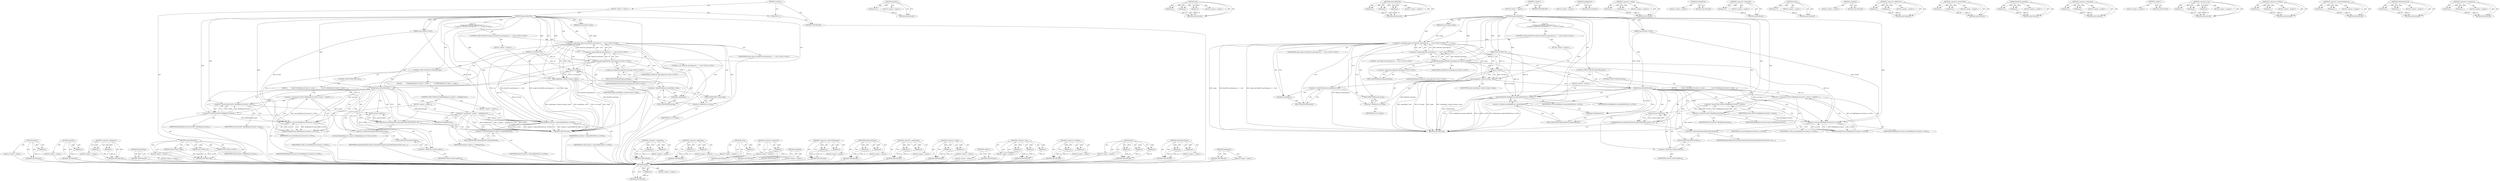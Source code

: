 digraph "blobRegistry" {
vulnerable_169 [label=<(METHOD,leakPtr)>];
vulnerable_170 [label=<(PARAM,p1)>];
vulnerable_171 [label=<(BLOCK,&lt;empty&gt;,&lt;empty&gt;)>];
vulnerable_172 [label=<(METHOD_RETURN,ANY)>];
vulnerable_150 [label=<(METHOD,adoptPtr)>];
vulnerable_151 [label=<(PARAM,p1)>];
vulnerable_152 [label=<(BLOCK,&lt;empty&gt;,&lt;empty&gt;)>];
vulnerable_153 [label=<(METHOD_RETURN,ANY)>];
vulnerable_105 [label=<(METHOD,add)>];
vulnerable_106 [label=<(PARAM,p1)>];
vulnerable_107 [label=<(PARAM,p2)>];
vulnerable_108 [label=<(PARAM,p3)>];
vulnerable_109 [label=<(BLOCK,&lt;empty&gt;,&lt;empty&gt;)>];
vulnerable_110 [label=<(METHOD_RETURN,ANY)>];
vulnerable_126 [label=<(METHOD,registerBlobURL)>];
vulnerable_127 [label=<(PARAM,p1)>];
vulnerable_128 [label=<(PARAM,p2)>];
vulnerable_129 [label=<(PARAM,p3)>];
vulnerable_130 [label=<(BLOCK,&lt;empty&gt;,&lt;empty&gt;)>];
vulnerable_131 [label=<(METHOD_RETURN,ANY)>];
vulnerable_6 [label=<(METHOD,&lt;global&gt;)<SUB>1</SUB>>];
vulnerable_7 [label=<(BLOCK,&lt;empty&gt;,&lt;empty&gt;)<SUB>1</SUB>>];
vulnerable_8 [label=<(METHOD,registerBlobURL)<SUB>1</SUB>>];
vulnerable_9 [label=<(PARAM,SecurityOrigin* origin)<SUB>1</SUB>>];
vulnerable_10 [label=<(PARAM,const KURL&amp; url)<SUB>1</SUB>>];
vulnerable_11 [label=<(PARAM,const KURL&amp; srcURL)<SUB>1</SUB>>];
vulnerable_12 [label="<(BLOCK,{
     if (origin &amp;&amp; BlobURL::getOrigin(url) ==...,{
     if (origin &amp;&amp; BlobURL::getOrigin(url) ==...)<SUB>2</SUB>>"];
vulnerable_13 [label="<(CONTROL_STRUCTURE,IF,if (origin &amp;&amp; BlobURL::getOrigin(url) == &quot;null&quot;))<SUB>3</SUB>>"];
vulnerable_14 [label="<(&lt;operator&gt;.logicalAnd,origin &amp;&amp; BlobURL::getOrigin(url) == &quot;null&quot;)<SUB>3</SUB>>"];
vulnerable_15 [label="<(IDENTIFIER,origin,origin &amp;&amp; BlobURL::getOrigin(url) == &quot;null&quot;)<SUB>3</SUB>>"];
vulnerable_16 [label="<(&lt;operator&gt;.equals,BlobURL::getOrigin(url) == &quot;null&quot;)<SUB>3</SUB>>"];
vulnerable_17 [label="<(BlobURL.getOrigin,BlobURL::getOrigin(url))<SUB>3</SUB>>"];
vulnerable_18 [label="<(&lt;operator&gt;.fieldAccess,BlobURL::getOrigin)<SUB>3</SUB>>"];
vulnerable_19 [label="<(IDENTIFIER,BlobURL,BlobURL::getOrigin(url))<SUB>3</SUB>>"];
vulnerable_20 [label=<(FIELD_IDENTIFIER,getOrigin,getOrigin)<SUB>3</SUB>>];
vulnerable_21 [label="<(IDENTIFIER,url,BlobURL::getOrigin(url))<SUB>3</SUB>>"];
vulnerable_22 [label="<(LITERAL,&quot;null&quot;,BlobURL::getOrigin(url) == &quot;null&quot;)<SUB>3</SUB>>"];
vulnerable_23 [label=<(BLOCK,&lt;empty&gt;,&lt;empty&gt;)<SUB>4</SUB>>];
vulnerable_24 [label=<(add,originMap()-&gt;add(url.string(), origin))<SUB>4</SUB>>];
vulnerable_25 [label=<(&lt;operator&gt;.indirectFieldAccess,originMap()-&gt;add)<SUB>4</SUB>>];
vulnerable_26 [label=<(originMap,originMap())<SUB>4</SUB>>];
vulnerable_27 [label=<(FIELD_IDENTIFIER,add,add)<SUB>4</SUB>>];
vulnerable_28 [label=<(string,url.string())<SUB>4</SUB>>];
vulnerable_29 [label=<(&lt;operator&gt;.fieldAccess,url.string)<SUB>4</SUB>>];
vulnerable_30 [label=<(IDENTIFIER,url,url.string())<SUB>4</SUB>>];
vulnerable_31 [label=<(FIELD_IDENTIFIER,string,string)<SUB>4</SUB>>];
vulnerable_32 [label=<(IDENTIFIER,origin,originMap()-&gt;add(url.string(), origin))<SUB>4</SUB>>];
vulnerable_33 [label=<(CONTROL_STRUCTURE,IF,if (isMainThread()))<SUB>6</SUB>>];
vulnerable_34 [label=<(isMainThread,isMainThread())<SUB>6</SUB>>];
vulnerable_35 [label=<(BLOCK,&lt;empty&gt;,&lt;empty&gt;)<SUB>7</SUB>>];
vulnerable_36 [label=<(registerBlobURL,blobRegistry().registerBlobURL(url, srcURL))<SUB>7</SUB>>];
vulnerable_37 [label=<(&lt;operator&gt;.fieldAccess,blobRegistry().registerBlobURL)<SUB>7</SUB>>];
vulnerable_38 [label=<(blobRegistry,blobRegistry())<SUB>7</SUB>>];
vulnerable_39 [label=<(FIELD_IDENTIFIER,registerBlobURL,registerBlobURL)<SUB>7</SUB>>];
vulnerable_40 [label=<(IDENTIFIER,url,blobRegistry().registerBlobURL(url, srcURL))<SUB>7</SUB>>];
vulnerable_41 [label=<(IDENTIFIER,srcURL,blobRegistry().registerBlobURL(url, srcURL))<SUB>7</SUB>>];
vulnerable_42 [label=<(CONTROL_STRUCTURE,ELSE,else)<SUB>8</SUB>>];
vulnerable_43 [label=<(BLOCK,{
         OwnPtr&lt;BlobRegistryContext&gt; context ...,{
         OwnPtr&lt;BlobRegistryContext&gt; context ...)<SUB>8</SUB>>];
vulnerable_44 [label=<(&lt;operator&gt;.assignment,OwnPtr&lt;BlobRegistryContext&gt; context = adoptPtr(...)<SUB>9</SUB>>];
vulnerable_45 [label=<(&lt;operator&gt;.greaterThan,OwnPtr&lt;BlobRegistryContext&gt; context)<SUB>9</SUB>>];
vulnerable_46 [label=<(&lt;operator&gt;.lessThan,OwnPtr&lt;BlobRegistryContext)<SUB>9</SUB>>];
vulnerable_47 [label=<(IDENTIFIER,OwnPtr,OwnPtr&lt;BlobRegistryContext)<SUB>9</SUB>>];
vulnerable_48 [label=<(IDENTIFIER,BlobRegistryContext,OwnPtr&lt;BlobRegistryContext)<SUB>9</SUB>>];
vulnerable_49 [label=<(IDENTIFIER,context,OwnPtr&lt;BlobRegistryContext&gt; context)<SUB>9</SUB>>];
vulnerable_50 [label=<(adoptPtr,adoptPtr(new BlobRegistryContext(url, srcURL)))<SUB>9</SUB>>];
vulnerable_51 [label=<(&lt;operator&gt;.new,new BlobRegistryContext(url, srcURL))<SUB>9</SUB>>];
vulnerable_52 [label=<(IDENTIFIER,BlobRegistryContext,new BlobRegistryContext(url, srcURL))<SUB>9</SUB>>];
vulnerable_53 [label=<(IDENTIFIER,url,new BlobRegistryContext(url, srcURL))<SUB>9</SUB>>];
vulnerable_54 [label=<(IDENTIFIER,srcURL,new BlobRegistryContext(url, srcURL))<SUB>9</SUB>>];
vulnerable_55 [label=<(callOnMainThread,callOnMainThread(&amp;registerBlobURLFromTask, cont...)<SUB>10</SUB>>];
vulnerable_56 [label=<(&lt;operator&gt;.addressOf,&amp;registerBlobURLFromTask)<SUB>10</SUB>>];
vulnerable_57 [label=<(IDENTIFIER,registerBlobURLFromTask,callOnMainThread(&amp;registerBlobURLFromTask, cont...)<SUB>10</SUB>>];
vulnerable_58 [label=<(leakPtr,context.leakPtr())<SUB>10</SUB>>];
vulnerable_59 [label=<(&lt;operator&gt;.fieldAccess,context.leakPtr)<SUB>10</SUB>>];
vulnerable_60 [label=<(IDENTIFIER,context,context.leakPtr())<SUB>10</SUB>>];
vulnerable_61 [label=<(FIELD_IDENTIFIER,leakPtr,leakPtr)<SUB>10</SUB>>];
vulnerable_62 [label=<(METHOD_RETURN,void)<SUB>1</SUB>>];
vulnerable_64 [label=<(METHOD_RETURN,ANY)<SUB>1</SUB>>];
vulnerable_132 [label=<(METHOD,blobRegistry)>];
vulnerable_133 [label=<(BLOCK,&lt;empty&gt;,&lt;empty&gt;)>];
vulnerable_134 [label=<(METHOD_RETURN,ANY)>];
vulnerable_90 [label=<(METHOD,&lt;operator&gt;.equals)>];
vulnerable_91 [label=<(PARAM,p1)>];
vulnerable_92 [label=<(PARAM,p2)>];
vulnerable_93 [label=<(BLOCK,&lt;empty&gt;,&lt;empty&gt;)>];
vulnerable_94 [label=<(METHOD_RETURN,ANY)>];
vulnerable_123 [label=<(METHOD,isMainThread)>];
vulnerable_124 [label=<(BLOCK,&lt;empty&gt;,&lt;empty&gt;)>];
vulnerable_125 [label=<(METHOD_RETURN,ANY)>];
vulnerable_165 [label=<(METHOD,&lt;operator&gt;.addressOf)>];
vulnerable_166 [label=<(PARAM,p1)>];
vulnerable_167 [label=<(BLOCK,&lt;empty&gt;,&lt;empty&gt;)>];
vulnerable_168 [label=<(METHOD_RETURN,ANY)>];
vulnerable_119 [label=<(METHOD,string)>];
vulnerable_120 [label=<(PARAM,p1)>];
vulnerable_121 [label=<(BLOCK,&lt;empty&gt;,&lt;empty&gt;)>];
vulnerable_122 [label=<(METHOD_RETURN,ANY)>];
vulnerable_116 [label=<(METHOD,originMap)>];
vulnerable_117 [label=<(BLOCK,&lt;empty&gt;,&lt;empty&gt;)>];
vulnerable_118 [label=<(METHOD_RETURN,ANY)>];
vulnerable_100 [label=<(METHOD,&lt;operator&gt;.fieldAccess)>];
vulnerable_101 [label=<(PARAM,p1)>];
vulnerable_102 [label=<(PARAM,p2)>];
vulnerable_103 [label=<(BLOCK,&lt;empty&gt;,&lt;empty&gt;)>];
vulnerable_104 [label=<(METHOD_RETURN,ANY)>];
vulnerable_140 [label=<(METHOD,&lt;operator&gt;.greaterThan)>];
vulnerable_141 [label=<(PARAM,p1)>];
vulnerable_142 [label=<(PARAM,p2)>];
vulnerable_143 [label=<(BLOCK,&lt;empty&gt;,&lt;empty&gt;)>];
vulnerable_144 [label=<(METHOD_RETURN,ANY)>];
vulnerable_95 [label=<(METHOD,BlobURL.getOrigin)>];
vulnerable_96 [label=<(PARAM,p1)>];
vulnerable_97 [label=<(PARAM,p2)>];
vulnerable_98 [label=<(BLOCK,&lt;empty&gt;,&lt;empty&gt;)>];
vulnerable_99 [label=<(METHOD_RETURN,ANY)>];
vulnerable_85 [label=<(METHOD,&lt;operator&gt;.logicalAnd)>];
vulnerable_86 [label=<(PARAM,p1)>];
vulnerable_87 [label=<(PARAM,p2)>];
vulnerable_88 [label=<(BLOCK,&lt;empty&gt;,&lt;empty&gt;)>];
vulnerable_89 [label=<(METHOD_RETURN,ANY)>];
vulnerable_79 [label=<(METHOD,&lt;global&gt;)<SUB>1</SUB>>];
vulnerable_80 [label=<(BLOCK,&lt;empty&gt;,&lt;empty&gt;)>];
vulnerable_81 [label=<(METHOD_RETURN,ANY)>];
vulnerable_154 [label=<(METHOD,&lt;operator&gt;.new)>];
vulnerable_155 [label=<(PARAM,p1)>];
vulnerable_156 [label=<(PARAM,p2)>];
vulnerable_157 [label=<(PARAM,p3)>];
vulnerable_158 [label=<(BLOCK,&lt;empty&gt;,&lt;empty&gt;)>];
vulnerable_159 [label=<(METHOD_RETURN,ANY)>];
vulnerable_145 [label=<(METHOD,&lt;operator&gt;.lessThan)>];
vulnerable_146 [label=<(PARAM,p1)>];
vulnerable_147 [label=<(PARAM,p2)>];
vulnerable_148 [label=<(BLOCK,&lt;empty&gt;,&lt;empty&gt;)>];
vulnerable_149 [label=<(METHOD_RETURN,ANY)>];
vulnerable_111 [label=<(METHOD,&lt;operator&gt;.indirectFieldAccess)>];
vulnerable_112 [label=<(PARAM,p1)>];
vulnerable_113 [label=<(PARAM,p2)>];
vulnerable_114 [label=<(BLOCK,&lt;empty&gt;,&lt;empty&gt;)>];
vulnerable_115 [label=<(METHOD_RETURN,ANY)>];
vulnerable_160 [label=<(METHOD,callOnMainThread)>];
vulnerable_161 [label=<(PARAM,p1)>];
vulnerable_162 [label=<(PARAM,p2)>];
vulnerable_163 [label=<(BLOCK,&lt;empty&gt;,&lt;empty&gt;)>];
vulnerable_164 [label=<(METHOD_RETURN,ANY)>];
vulnerable_135 [label=<(METHOD,&lt;operator&gt;.assignment)>];
vulnerable_136 [label=<(PARAM,p1)>];
vulnerable_137 [label=<(PARAM,p2)>];
vulnerable_138 [label=<(BLOCK,&lt;empty&gt;,&lt;empty&gt;)>];
vulnerable_139 [label=<(METHOD_RETURN,ANY)>];
fixed_180 [label=<(METHOD,leakPtr)>];
fixed_181 [label=<(PARAM,p1)>];
fixed_182 [label=<(BLOCK,&lt;empty&gt;,&lt;empty&gt;)>];
fixed_183 [label=<(METHOD_RETURN,ANY)>];
fixed_161 [label=<(METHOD,adoptPtr)>];
fixed_162 [label=<(PARAM,p1)>];
fixed_163 [label=<(BLOCK,&lt;empty&gt;,&lt;empty&gt;)>];
fixed_164 [label=<(METHOD_RETURN,ANY)>];
fixed_117 [label=<(METHOD,&lt;operator&gt;.fieldAccess)>];
fixed_118 [label=<(PARAM,p1)>];
fixed_119 [label=<(PARAM,p2)>];
fixed_120 [label=<(BLOCK,&lt;empty&gt;,&lt;empty&gt;)>];
fixed_121 [label=<(METHOD_RETURN,ANY)>];
fixed_140 [label=<(METHOD,isMainThread)>];
fixed_141 [label=<(BLOCK,&lt;empty&gt;,&lt;empty&gt;)>];
fixed_142 [label=<(METHOD_RETURN,ANY)>];
fixed_6 [label=<(METHOD,&lt;global&gt;)<SUB>1</SUB>>];
fixed_7 [label=<(BLOCK,&lt;empty&gt;,&lt;empty&gt;)<SUB>1</SUB>>];
fixed_8 [label=<(METHOD,registerBlobURL)<SUB>1</SUB>>];
fixed_9 [label=<(PARAM,SecurityOrigin* origin)<SUB>1</SUB>>];
fixed_10 [label=<(PARAM,const KURL&amp; url)<SUB>1</SUB>>];
fixed_11 [label=<(PARAM,const KURL&amp; srcURL)<SUB>1</SUB>>];
fixed_12 [label=<(BLOCK,&lt;empty&gt;,&lt;empty&gt;)>];
fixed_13 [label=<(METHOD_RETURN,void)<SUB>1</SUB>>];
fixed_15 [label=<(UNKNOWN,),))<SUB>1</SUB>>];
fixed_16 [label=<(METHOD,registerBlobURL)<SUB>2</SUB>>];
fixed_17 [label=<(PARAM,SecurityOrigin* origin)<SUB>2</SUB>>];
fixed_18 [label=<(PARAM,const KURL&amp; url)<SUB>2</SUB>>];
fixed_19 [label=<(PARAM,const KURL&amp; srcURL)<SUB>2</SUB>>];
fixed_20 [label="<(BLOCK,{
     if (origin &amp;&amp; BlobURL::getOrigin(url) ==...,{
     if (origin &amp;&amp; BlobURL::getOrigin(url) ==...)<SUB>3</SUB>>"];
fixed_21 [label="<(CONTROL_STRUCTURE,IF,if (origin &amp;&amp; BlobURL::getOrigin(url) == &quot;null&quot;))<SUB>4</SUB>>"];
fixed_22 [label="<(&lt;operator&gt;.logicalAnd,origin &amp;&amp; BlobURL::getOrigin(url) == &quot;null&quot;)<SUB>4</SUB>>"];
fixed_23 [label="<(IDENTIFIER,origin,origin &amp;&amp; BlobURL::getOrigin(url) == &quot;null&quot;)<SUB>4</SUB>>"];
fixed_24 [label="<(&lt;operator&gt;.equals,BlobURL::getOrigin(url) == &quot;null&quot;)<SUB>4</SUB>>"];
fixed_25 [label="<(BlobURL.getOrigin,BlobURL::getOrigin(url))<SUB>4</SUB>>"];
fixed_26 [label="<(&lt;operator&gt;.fieldAccess,BlobURL::getOrigin)<SUB>4</SUB>>"];
fixed_27 [label="<(IDENTIFIER,BlobURL,BlobURL::getOrigin(url))<SUB>4</SUB>>"];
fixed_28 [label=<(FIELD_IDENTIFIER,getOrigin,getOrigin)<SUB>4</SUB>>];
fixed_29 [label="<(IDENTIFIER,url,BlobURL::getOrigin(url))<SUB>4</SUB>>"];
fixed_30 [label="<(LITERAL,&quot;null&quot;,BlobURL::getOrigin(url) == &quot;null&quot;)<SUB>4</SUB>>"];
fixed_31 [label=<(BLOCK,&lt;empty&gt;,&lt;empty&gt;)<SUB>5</SUB>>];
fixed_32 [label=<(add,originMap()-&gt;add(url.string(), origin))<SUB>5</SUB>>];
fixed_33 [label=<(&lt;operator&gt;.indirectFieldAccess,originMap()-&gt;add)<SUB>5</SUB>>];
fixed_34 [label=<(originMap,originMap())<SUB>5</SUB>>];
fixed_35 [label=<(FIELD_IDENTIFIER,add,add)<SUB>5</SUB>>];
fixed_36 [label=<(string,url.string())<SUB>5</SUB>>];
fixed_37 [label=<(&lt;operator&gt;.fieldAccess,url.string)<SUB>5</SUB>>];
fixed_38 [label=<(IDENTIFIER,url,url.string())<SUB>5</SUB>>];
fixed_39 [label=<(FIELD_IDENTIFIER,string,string)<SUB>5</SUB>>];
fixed_40 [label=<(IDENTIFIER,origin,originMap()-&gt;add(url.string(), origin))<SUB>5</SUB>>];
fixed_41 [label=<(CONTROL_STRUCTURE,IF,if (isMainThread()))<SUB>7</SUB>>];
fixed_42 [label=<(isMainThread,isMainThread())<SUB>7</SUB>>];
fixed_43 [label=<(BLOCK,{
        if (WebBlobRegistry* registry = blobR...,{
        if (WebBlobRegistry* registry = blobR...)<SUB>7</SUB>>];
fixed_44 [label=<(CONTROL_STRUCTURE,IF,if (WebBlobRegistry* registry = blobRegistry()))<SUB>8</SUB>>];
fixed_45 [label=<(BLOCK,&lt;empty&gt;,&lt;empty&gt;)<SUB>8</SUB>>];
fixed_46 [label="<(LOCAL,WebBlobRegistry* registry: WebBlobRegistry*)<SUB>8</SUB>>"];
fixed_47 [label=<(&lt;operator&gt;.assignment,* registry = blobRegistry())<SUB>8</SUB>>];
fixed_48 [label=<(IDENTIFIER,registry,* registry = blobRegistry())<SUB>8</SUB>>];
fixed_49 [label=<(blobRegistry,blobRegistry())<SUB>8</SUB>>];
fixed_50 [label=<(BLOCK,&lt;empty&gt;,&lt;empty&gt;)<SUB>9</SUB>>];
fixed_51 [label=<(registerBlobURL,registry-&gt;registerBlobURL(url, srcURL))<SUB>9</SUB>>];
fixed_52 [label=<(&lt;operator&gt;.indirectFieldAccess,registry-&gt;registerBlobURL)<SUB>9</SUB>>];
fixed_53 [label=<(IDENTIFIER,registry,registry-&gt;registerBlobURL(url, srcURL))<SUB>9</SUB>>];
fixed_54 [label=<(FIELD_IDENTIFIER,registerBlobURL,registerBlobURL)<SUB>9</SUB>>];
fixed_55 [label=<(IDENTIFIER,url,registry-&gt;registerBlobURL(url, srcURL))<SUB>9</SUB>>];
fixed_56 [label=<(IDENTIFIER,srcURL,registry-&gt;registerBlobURL(url, srcURL))<SUB>9</SUB>>];
fixed_57 [label=<(CONTROL_STRUCTURE,ELSE,else)<SUB>10</SUB>>];
fixed_58 [label=<(BLOCK,{
         OwnPtr&lt;BlobRegistryContext&gt; context ...,{
         OwnPtr&lt;BlobRegistryContext&gt; context ...)<SUB>10</SUB>>];
fixed_59 [label=<(&lt;operator&gt;.assignment,OwnPtr&lt;BlobRegistryContext&gt; context = adoptPtr(...)<SUB>11</SUB>>];
fixed_60 [label=<(&lt;operator&gt;.greaterThan,OwnPtr&lt;BlobRegistryContext&gt; context)<SUB>11</SUB>>];
fixed_61 [label=<(&lt;operator&gt;.lessThan,OwnPtr&lt;BlobRegistryContext)<SUB>11</SUB>>];
fixed_62 [label=<(IDENTIFIER,OwnPtr,OwnPtr&lt;BlobRegistryContext)<SUB>11</SUB>>];
fixed_63 [label=<(IDENTIFIER,BlobRegistryContext,OwnPtr&lt;BlobRegistryContext)<SUB>11</SUB>>];
fixed_64 [label=<(IDENTIFIER,context,OwnPtr&lt;BlobRegistryContext&gt; context)<SUB>11</SUB>>];
fixed_65 [label=<(adoptPtr,adoptPtr(new BlobRegistryContext(url, srcURL)))<SUB>11</SUB>>];
fixed_66 [label=<(&lt;operator&gt;.new,new BlobRegistryContext(url, srcURL))<SUB>11</SUB>>];
fixed_67 [label=<(IDENTIFIER,BlobRegistryContext,new BlobRegistryContext(url, srcURL))<SUB>11</SUB>>];
fixed_68 [label=<(IDENTIFIER,url,new BlobRegistryContext(url, srcURL))<SUB>11</SUB>>];
fixed_69 [label=<(IDENTIFIER,srcURL,new BlobRegistryContext(url, srcURL))<SUB>11</SUB>>];
fixed_70 [label=<(callOnMainThread,callOnMainThread(&amp;registerBlobURLFromTask, cont...)<SUB>12</SUB>>];
fixed_71 [label=<(&lt;operator&gt;.addressOf,&amp;registerBlobURLFromTask)<SUB>12</SUB>>];
fixed_72 [label=<(IDENTIFIER,registerBlobURLFromTask,callOnMainThread(&amp;registerBlobURLFromTask, cont...)<SUB>12</SUB>>];
fixed_73 [label=<(leakPtr,context.leakPtr())<SUB>12</SUB>>];
fixed_74 [label=<(&lt;operator&gt;.fieldAccess,context.leakPtr)<SUB>12</SUB>>];
fixed_75 [label=<(IDENTIFIER,context,context.leakPtr())<SUB>12</SUB>>];
fixed_76 [label=<(FIELD_IDENTIFIER,leakPtr,leakPtr)<SUB>12</SUB>>];
fixed_77 [label=<(METHOD_RETURN,void)<SUB>2</SUB>>];
fixed_79 [label=<(METHOD_RETURN,ANY)<SUB>1</SUB>>];
fixed_143 [label=<(METHOD,&lt;operator&gt;.assignment)>];
fixed_144 [label=<(PARAM,p1)>];
fixed_145 [label=<(PARAM,p2)>];
fixed_146 [label=<(BLOCK,&lt;empty&gt;,&lt;empty&gt;)>];
fixed_147 [label=<(METHOD_RETURN,ANY)>];
fixed_102 [label=<(METHOD,&lt;operator&gt;.logicalAnd)>];
fixed_103 [label=<(PARAM,p1)>];
fixed_104 [label=<(PARAM,p2)>];
fixed_105 [label=<(BLOCK,&lt;empty&gt;,&lt;empty&gt;)>];
fixed_106 [label=<(METHOD_RETURN,ANY)>];
fixed_136 [label=<(METHOD,string)>];
fixed_137 [label=<(PARAM,p1)>];
fixed_138 [label=<(BLOCK,&lt;empty&gt;,&lt;empty&gt;)>];
fixed_139 [label=<(METHOD_RETURN,ANY)>];
fixed_176 [label=<(METHOD,&lt;operator&gt;.addressOf)>];
fixed_177 [label=<(PARAM,p1)>];
fixed_178 [label=<(BLOCK,&lt;empty&gt;,&lt;empty&gt;)>];
fixed_179 [label=<(METHOD_RETURN,ANY)>];
fixed_133 [label=<(METHOD,originMap)>];
fixed_134 [label=<(BLOCK,&lt;empty&gt;,&lt;empty&gt;)>];
fixed_135 [label=<(METHOD_RETURN,ANY)>];
fixed_128 [label=<(METHOD,&lt;operator&gt;.indirectFieldAccess)>];
fixed_129 [label=<(PARAM,p1)>];
fixed_130 [label=<(PARAM,p2)>];
fixed_131 [label=<(BLOCK,&lt;empty&gt;,&lt;empty&gt;)>];
fixed_132 [label=<(METHOD_RETURN,ANY)>];
fixed_112 [label=<(METHOD,BlobURL.getOrigin)>];
fixed_113 [label=<(PARAM,p1)>];
fixed_114 [label=<(PARAM,p2)>];
fixed_115 [label=<(BLOCK,&lt;empty&gt;,&lt;empty&gt;)>];
fixed_116 [label=<(METHOD_RETURN,ANY)>];
fixed_151 [label=<(METHOD,&lt;operator&gt;.greaterThan)>];
fixed_152 [label=<(PARAM,p1)>];
fixed_153 [label=<(PARAM,p2)>];
fixed_154 [label=<(BLOCK,&lt;empty&gt;,&lt;empty&gt;)>];
fixed_155 [label=<(METHOD_RETURN,ANY)>];
fixed_107 [label=<(METHOD,&lt;operator&gt;.equals)>];
fixed_108 [label=<(PARAM,p1)>];
fixed_109 [label=<(PARAM,p2)>];
fixed_110 [label=<(BLOCK,&lt;empty&gt;,&lt;empty&gt;)>];
fixed_111 [label=<(METHOD_RETURN,ANY)>];
fixed_96 [label=<(METHOD,&lt;global&gt;)<SUB>1</SUB>>];
fixed_97 [label=<(BLOCK,&lt;empty&gt;,&lt;empty&gt;)>];
fixed_98 [label=<(METHOD_RETURN,ANY)>];
fixed_165 [label=<(METHOD,&lt;operator&gt;.new)>];
fixed_166 [label=<(PARAM,p1)>];
fixed_167 [label=<(PARAM,p2)>];
fixed_168 [label=<(PARAM,p3)>];
fixed_169 [label=<(BLOCK,&lt;empty&gt;,&lt;empty&gt;)>];
fixed_170 [label=<(METHOD_RETURN,ANY)>];
fixed_156 [label=<(METHOD,&lt;operator&gt;.lessThan)>];
fixed_157 [label=<(PARAM,p1)>];
fixed_158 [label=<(PARAM,p2)>];
fixed_159 [label=<(BLOCK,&lt;empty&gt;,&lt;empty&gt;)>];
fixed_160 [label=<(METHOD_RETURN,ANY)>];
fixed_122 [label=<(METHOD,add)>];
fixed_123 [label=<(PARAM,p1)>];
fixed_124 [label=<(PARAM,p2)>];
fixed_125 [label=<(PARAM,p3)>];
fixed_126 [label=<(BLOCK,&lt;empty&gt;,&lt;empty&gt;)>];
fixed_127 [label=<(METHOD_RETURN,ANY)>];
fixed_171 [label=<(METHOD,callOnMainThread)>];
fixed_172 [label=<(PARAM,p1)>];
fixed_173 [label=<(PARAM,p2)>];
fixed_174 [label=<(BLOCK,&lt;empty&gt;,&lt;empty&gt;)>];
fixed_175 [label=<(METHOD_RETURN,ANY)>];
fixed_148 [label=<(METHOD,blobRegistry)>];
fixed_149 [label=<(BLOCK,&lt;empty&gt;,&lt;empty&gt;)>];
fixed_150 [label=<(METHOD_RETURN,ANY)>];
vulnerable_169 -> vulnerable_170  [key=0, label="AST: "];
vulnerable_169 -> vulnerable_170  [key=1, label="DDG: "];
vulnerable_169 -> vulnerable_171  [key=0, label="AST: "];
vulnerable_169 -> vulnerable_172  [key=0, label="AST: "];
vulnerable_169 -> vulnerable_172  [key=1, label="CFG: "];
vulnerable_170 -> vulnerable_172  [key=0, label="DDG: p1"];
vulnerable_150 -> vulnerable_151  [key=0, label="AST: "];
vulnerable_150 -> vulnerable_151  [key=1, label="DDG: "];
vulnerable_150 -> vulnerable_152  [key=0, label="AST: "];
vulnerable_150 -> vulnerable_153  [key=0, label="AST: "];
vulnerable_150 -> vulnerable_153  [key=1, label="CFG: "];
vulnerable_151 -> vulnerable_153  [key=0, label="DDG: p1"];
vulnerable_105 -> vulnerable_106  [key=0, label="AST: "];
vulnerable_105 -> vulnerable_106  [key=1, label="DDG: "];
vulnerable_105 -> vulnerable_109  [key=0, label="AST: "];
vulnerable_105 -> vulnerable_107  [key=0, label="AST: "];
vulnerable_105 -> vulnerable_107  [key=1, label="DDG: "];
vulnerable_105 -> vulnerable_110  [key=0, label="AST: "];
vulnerable_105 -> vulnerable_110  [key=1, label="CFG: "];
vulnerable_105 -> vulnerable_108  [key=0, label="AST: "];
vulnerable_105 -> vulnerable_108  [key=1, label="DDG: "];
vulnerable_106 -> vulnerable_110  [key=0, label="DDG: p1"];
vulnerable_107 -> vulnerable_110  [key=0, label="DDG: p2"];
vulnerable_108 -> vulnerable_110  [key=0, label="DDG: p3"];
vulnerable_126 -> vulnerable_127  [key=0, label="AST: "];
vulnerable_126 -> vulnerable_127  [key=1, label="DDG: "];
vulnerable_126 -> vulnerable_130  [key=0, label="AST: "];
vulnerable_126 -> vulnerable_128  [key=0, label="AST: "];
vulnerable_126 -> vulnerable_128  [key=1, label="DDG: "];
vulnerable_126 -> vulnerable_131  [key=0, label="AST: "];
vulnerable_126 -> vulnerable_131  [key=1, label="CFG: "];
vulnerable_126 -> vulnerable_129  [key=0, label="AST: "];
vulnerable_126 -> vulnerable_129  [key=1, label="DDG: "];
vulnerable_127 -> vulnerable_131  [key=0, label="DDG: p1"];
vulnerable_128 -> vulnerable_131  [key=0, label="DDG: p2"];
vulnerable_129 -> vulnerable_131  [key=0, label="DDG: p3"];
vulnerable_6 -> vulnerable_7  [key=0, label="AST: "];
vulnerable_6 -> vulnerable_64  [key=0, label="AST: "];
vulnerable_6 -> vulnerable_64  [key=1, label="CFG: "];
vulnerable_7 -> vulnerable_8  [key=0, label="AST: "];
vulnerable_8 -> vulnerable_9  [key=0, label="AST: "];
vulnerable_8 -> vulnerable_9  [key=1, label="DDG: "];
vulnerable_8 -> vulnerable_10  [key=0, label="AST: "];
vulnerable_8 -> vulnerable_10  [key=1, label="DDG: "];
vulnerable_8 -> vulnerable_11  [key=0, label="AST: "];
vulnerable_8 -> vulnerable_11  [key=1, label="DDG: "];
vulnerable_8 -> vulnerable_12  [key=0, label="AST: "];
vulnerable_8 -> vulnerable_62  [key=0, label="AST: "];
vulnerable_8 -> vulnerable_14  [key=0, label="CFG: "];
vulnerable_8 -> vulnerable_14  [key=1, label="DDG: "];
vulnerable_8 -> vulnerable_20  [key=0, label="CFG: "];
vulnerable_8 -> vulnerable_34  [key=0, label="DDG: "];
vulnerable_8 -> vulnerable_16  [key=0, label="DDG: "];
vulnerable_8 -> vulnerable_24  [key=0, label="DDG: "];
vulnerable_8 -> vulnerable_36  [key=0, label="DDG: "];
vulnerable_8 -> vulnerable_17  [key=0, label="DDG: "];
vulnerable_8 -> vulnerable_55  [key=0, label="DDG: "];
vulnerable_8 -> vulnerable_45  [key=0, label="DDG: "];
vulnerable_8 -> vulnerable_46  [key=0, label="DDG: "];
vulnerable_8 -> vulnerable_51  [key=0, label="DDG: "];
vulnerable_9 -> vulnerable_14  [key=0, label="DDG: origin"];
vulnerable_10 -> vulnerable_36  [key=0, label="DDG: url"];
vulnerable_10 -> vulnerable_17  [key=0, label="DDG: url"];
vulnerable_10 -> vulnerable_28  [key=0, label="DDG: url"];
vulnerable_10 -> vulnerable_51  [key=0, label="DDG: url"];
vulnerable_11 -> vulnerable_36  [key=0, label="DDG: srcURL"];
vulnerable_11 -> vulnerable_51  [key=0, label="DDG: srcURL"];
vulnerable_12 -> vulnerable_13  [key=0, label="AST: "];
vulnerable_12 -> vulnerable_33  [key=0, label="AST: "];
vulnerable_13 -> vulnerable_14  [key=0, label="AST: "];
vulnerable_13 -> vulnerable_23  [key=0, label="AST: "];
vulnerable_14 -> vulnerable_15  [key=0, label="AST: "];
vulnerable_14 -> vulnerable_16  [key=0, label="AST: "];
vulnerable_14 -> vulnerable_26  [key=0, label="CFG: "];
vulnerable_14 -> vulnerable_26  [key=1, label="CDG: "];
vulnerable_14 -> vulnerable_34  [key=0, label="CFG: "];
vulnerable_14 -> vulnerable_62  [key=0, label="DDG: origin"];
vulnerable_14 -> vulnerable_62  [key=1, label="DDG: BlobURL::getOrigin(url) == &quot;null&quot;"];
vulnerable_14 -> vulnerable_62  [key=2, label="DDG: origin &amp;&amp; BlobURL::getOrigin(url) == &quot;null&quot;"];
vulnerable_14 -> vulnerable_24  [key=0, label="DDG: origin"];
vulnerable_14 -> vulnerable_24  [key=1, label="CDG: "];
vulnerable_14 -> vulnerable_28  [key=0, label="CDG: "];
vulnerable_14 -> vulnerable_25  [key=0, label="CDG: "];
vulnerable_14 -> vulnerable_27  [key=0, label="CDG: "];
vulnerable_14 -> vulnerable_29  [key=0, label="CDG: "];
vulnerable_14 -> vulnerable_31  [key=0, label="CDG: "];
vulnerable_16 -> vulnerable_17  [key=0, label="AST: "];
vulnerable_16 -> vulnerable_22  [key=0, label="AST: "];
vulnerable_16 -> vulnerable_14  [key=0, label="CFG: "];
vulnerable_16 -> vulnerable_14  [key=1, label="DDG: BlobURL::getOrigin(url)"];
vulnerable_16 -> vulnerable_14  [key=2, label="DDG: &quot;null&quot;"];
vulnerable_16 -> vulnerable_62  [key=0, label="DDG: BlobURL::getOrigin(url)"];
vulnerable_17 -> vulnerable_18  [key=0, label="AST: "];
vulnerable_17 -> vulnerable_21  [key=0, label="AST: "];
vulnerable_17 -> vulnerable_16  [key=0, label="CFG: "];
vulnerable_17 -> vulnerable_16  [key=1, label="DDG: BlobURL::getOrigin"];
vulnerable_17 -> vulnerable_16  [key=2, label="DDG: url"];
vulnerable_17 -> vulnerable_62  [key=0, label="DDG: BlobURL::getOrigin"];
vulnerable_17 -> vulnerable_36  [key=0, label="DDG: url"];
vulnerable_17 -> vulnerable_28  [key=0, label="DDG: url"];
vulnerable_17 -> vulnerable_51  [key=0, label="DDG: url"];
vulnerable_18 -> vulnerable_19  [key=0, label="AST: "];
vulnerable_18 -> vulnerable_20  [key=0, label="AST: "];
vulnerable_18 -> vulnerable_17  [key=0, label="CFG: "];
vulnerable_20 -> vulnerable_18  [key=0, label="CFG: "];
vulnerable_23 -> vulnerable_24  [key=0, label="AST: "];
vulnerable_24 -> vulnerable_25  [key=0, label="AST: "];
vulnerable_24 -> vulnerable_28  [key=0, label="AST: "];
vulnerable_24 -> vulnerable_32  [key=0, label="AST: "];
vulnerable_24 -> vulnerable_34  [key=0, label="CFG: "];
vulnerable_24 -> vulnerable_62  [key=0, label="DDG: originMap()-&gt;add"];
vulnerable_24 -> vulnerable_62  [key=1, label="DDG: url.string()"];
vulnerable_24 -> vulnerable_62  [key=2, label="DDG: origin"];
vulnerable_24 -> vulnerable_62  [key=3, label="DDG: originMap()-&gt;add(url.string(), origin)"];
vulnerable_25 -> vulnerable_26  [key=0, label="AST: "];
vulnerable_25 -> vulnerable_27  [key=0, label="AST: "];
vulnerable_25 -> vulnerable_31  [key=0, label="CFG: "];
vulnerable_26 -> vulnerable_27  [key=0, label="CFG: "];
vulnerable_27 -> vulnerable_25  [key=0, label="CFG: "];
vulnerable_28 -> vulnerable_29  [key=0, label="AST: "];
vulnerable_28 -> vulnerable_24  [key=0, label="CFG: "];
vulnerable_28 -> vulnerable_24  [key=1, label="DDG: url.string"];
vulnerable_28 -> vulnerable_36  [key=0, label="DDG: url.string"];
vulnerable_28 -> vulnerable_51  [key=0, label="DDG: url.string"];
vulnerable_29 -> vulnerable_30  [key=0, label="AST: "];
vulnerable_29 -> vulnerable_31  [key=0, label="AST: "];
vulnerable_29 -> vulnerable_28  [key=0, label="CFG: "];
vulnerable_31 -> vulnerable_29  [key=0, label="CFG: "];
vulnerable_33 -> vulnerable_34  [key=0, label="AST: "];
vulnerable_33 -> vulnerable_35  [key=0, label="AST: "];
vulnerable_33 -> vulnerable_42  [key=0, label="AST: "];
vulnerable_34 -> vulnerable_38  [key=0, label="CFG: "];
vulnerable_34 -> vulnerable_38  [key=1, label="CDG: "];
vulnerable_34 -> vulnerable_46  [key=0, label="CFG: "];
vulnerable_34 -> vulnerable_46  [key=1, label="CDG: "];
vulnerable_34 -> vulnerable_62  [key=0, label="DDG: isMainThread()"];
vulnerable_34 -> vulnerable_58  [key=0, label="CDG: "];
vulnerable_34 -> vulnerable_61  [key=0, label="CDG: "];
vulnerable_34 -> vulnerable_51  [key=0, label="CDG: "];
vulnerable_34 -> vulnerable_36  [key=0, label="CDG: "];
vulnerable_34 -> vulnerable_37  [key=0, label="CDG: "];
vulnerable_34 -> vulnerable_56  [key=0, label="CDG: "];
vulnerable_34 -> vulnerable_45  [key=0, label="CDG: "];
vulnerable_34 -> vulnerable_50  [key=0, label="CDG: "];
vulnerable_34 -> vulnerable_59  [key=0, label="CDG: "];
vulnerable_34 -> vulnerable_44  [key=0, label="CDG: "];
vulnerable_34 -> vulnerable_55  [key=0, label="CDG: "];
vulnerable_34 -> vulnerable_39  [key=0, label="CDG: "];
vulnerable_35 -> vulnerable_36  [key=0, label="AST: "];
vulnerable_36 -> vulnerable_37  [key=0, label="AST: "];
vulnerable_36 -> vulnerable_40  [key=0, label="AST: "];
vulnerable_36 -> vulnerable_41  [key=0, label="AST: "];
vulnerable_36 -> vulnerable_62  [key=0, label="CFG: "];
vulnerable_36 -> vulnerable_62  [key=1, label="DDG: blobRegistry().registerBlobURL"];
vulnerable_36 -> vulnerable_62  [key=2, label="DDG: url"];
vulnerable_36 -> vulnerable_62  [key=3, label="DDG: srcURL"];
vulnerable_36 -> vulnerable_62  [key=4, label="DDG: blobRegistry().registerBlobURL(url, srcURL)"];
vulnerable_37 -> vulnerable_38  [key=0, label="AST: "];
vulnerable_37 -> vulnerable_39  [key=0, label="AST: "];
vulnerable_37 -> vulnerable_36  [key=0, label="CFG: "];
vulnerable_38 -> vulnerable_39  [key=0, label="CFG: "];
vulnerable_39 -> vulnerable_37  [key=0, label="CFG: "];
vulnerable_42 -> vulnerable_43  [key=0, label="AST: "];
vulnerable_43 -> vulnerable_44  [key=0, label="AST: "];
vulnerable_43 -> vulnerable_55  [key=0, label="AST: "];
vulnerable_44 -> vulnerable_45  [key=0, label="AST: "];
vulnerable_44 -> vulnerable_50  [key=0, label="AST: "];
vulnerable_44 -> vulnerable_56  [key=0, label="CFG: "];
vulnerable_45 -> vulnerable_46  [key=0, label="AST: "];
vulnerable_45 -> vulnerable_49  [key=0, label="AST: "];
vulnerable_45 -> vulnerable_51  [key=0, label="CFG: "];
vulnerable_45 -> vulnerable_58  [key=0, label="DDG: context"];
vulnerable_46 -> vulnerable_47  [key=0, label="AST: "];
vulnerable_46 -> vulnerable_48  [key=0, label="AST: "];
vulnerable_46 -> vulnerable_45  [key=0, label="CFG: "];
vulnerable_46 -> vulnerable_45  [key=1, label="DDG: OwnPtr"];
vulnerable_46 -> vulnerable_45  [key=2, label="DDG: BlobRegistryContext"];
vulnerable_46 -> vulnerable_62  [key=0, label="DDG: OwnPtr"];
vulnerable_46 -> vulnerable_51  [key=0, label="DDG: BlobRegistryContext"];
vulnerable_50 -> vulnerable_51  [key=0, label="AST: "];
vulnerable_50 -> vulnerable_44  [key=0, label="CFG: "];
vulnerable_50 -> vulnerable_44  [key=1, label="DDG: new BlobRegistryContext(url, srcURL)"];
vulnerable_51 -> vulnerable_52  [key=0, label="AST: "];
vulnerable_51 -> vulnerable_53  [key=0, label="AST: "];
vulnerable_51 -> vulnerable_54  [key=0, label="AST: "];
vulnerable_51 -> vulnerable_50  [key=0, label="CFG: "];
vulnerable_51 -> vulnerable_50  [key=1, label="DDG: BlobRegistryContext"];
vulnerable_51 -> vulnerable_50  [key=2, label="DDG: url"];
vulnerable_51 -> vulnerable_50  [key=3, label="DDG: srcURL"];
vulnerable_55 -> vulnerable_56  [key=0, label="AST: "];
vulnerable_55 -> vulnerable_58  [key=0, label="AST: "];
vulnerable_55 -> vulnerable_62  [key=0, label="CFG: "];
vulnerable_56 -> vulnerable_57  [key=0, label="AST: "];
vulnerable_56 -> vulnerable_61  [key=0, label="CFG: "];
vulnerable_58 -> vulnerable_59  [key=0, label="AST: "];
vulnerable_58 -> vulnerable_55  [key=0, label="CFG: "];
vulnerable_58 -> vulnerable_55  [key=1, label="DDG: context.leakPtr"];
vulnerable_59 -> vulnerable_60  [key=0, label="AST: "];
vulnerable_59 -> vulnerable_61  [key=0, label="AST: "];
vulnerable_59 -> vulnerable_58  [key=0, label="CFG: "];
vulnerable_61 -> vulnerable_59  [key=0, label="CFG: "];
vulnerable_132 -> vulnerable_133  [key=0, label="AST: "];
vulnerable_132 -> vulnerable_134  [key=0, label="AST: "];
vulnerable_132 -> vulnerable_134  [key=1, label="CFG: "];
vulnerable_90 -> vulnerable_91  [key=0, label="AST: "];
vulnerable_90 -> vulnerable_91  [key=1, label="DDG: "];
vulnerable_90 -> vulnerable_93  [key=0, label="AST: "];
vulnerable_90 -> vulnerable_92  [key=0, label="AST: "];
vulnerable_90 -> vulnerable_92  [key=1, label="DDG: "];
vulnerable_90 -> vulnerable_94  [key=0, label="AST: "];
vulnerable_90 -> vulnerable_94  [key=1, label="CFG: "];
vulnerable_91 -> vulnerable_94  [key=0, label="DDG: p1"];
vulnerable_92 -> vulnerable_94  [key=0, label="DDG: p2"];
vulnerable_123 -> vulnerable_124  [key=0, label="AST: "];
vulnerable_123 -> vulnerable_125  [key=0, label="AST: "];
vulnerable_123 -> vulnerable_125  [key=1, label="CFG: "];
vulnerable_165 -> vulnerable_166  [key=0, label="AST: "];
vulnerable_165 -> vulnerable_166  [key=1, label="DDG: "];
vulnerable_165 -> vulnerable_167  [key=0, label="AST: "];
vulnerable_165 -> vulnerable_168  [key=0, label="AST: "];
vulnerable_165 -> vulnerable_168  [key=1, label="CFG: "];
vulnerable_166 -> vulnerable_168  [key=0, label="DDG: p1"];
vulnerable_119 -> vulnerable_120  [key=0, label="AST: "];
vulnerable_119 -> vulnerable_120  [key=1, label="DDG: "];
vulnerable_119 -> vulnerable_121  [key=0, label="AST: "];
vulnerable_119 -> vulnerable_122  [key=0, label="AST: "];
vulnerable_119 -> vulnerable_122  [key=1, label="CFG: "];
vulnerable_120 -> vulnerable_122  [key=0, label="DDG: p1"];
vulnerable_116 -> vulnerable_117  [key=0, label="AST: "];
vulnerable_116 -> vulnerable_118  [key=0, label="AST: "];
vulnerable_116 -> vulnerable_118  [key=1, label="CFG: "];
vulnerable_100 -> vulnerable_101  [key=0, label="AST: "];
vulnerable_100 -> vulnerable_101  [key=1, label="DDG: "];
vulnerable_100 -> vulnerable_103  [key=0, label="AST: "];
vulnerable_100 -> vulnerable_102  [key=0, label="AST: "];
vulnerable_100 -> vulnerable_102  [key=1, label="DDG: "];
vulnerable_100 -> vulnerable_104  [key=0, label="AST: "];
vulnerable_100 -> vulnerable_104  [key=1, label="CFG: "];
vulnerable_101 -> vulnerable_104  [key=0, label="DDG: p1"];
vulnerable_102 -> vulnerable_104  [key=0, label="DDG: p2"];
vulnerable_140 -> vulnerable_141  [key=0, label="AST: "];
vulnerable_140 -> vulnerable_141  [key=1, label="DDG: "];
vulnerable_140 -> vulnerable_143  [key=0, label="AST: "];
vulnerable_140 -> vulnerable_142  [key=0, label="AST: "];
vulnerable_140 -> vulnerable_142  [key=1, label="DDG: "];
vulnerable_140 -> vulnerable_144  [key=0, label="AST: "];
vulnerable_140 -> vulnerable_144  [key=1, label="CFG: "];
vulnerable_141 -> vulnerable_144  [key=0, label="DDG: p1"];
vulnerable_142 -> vulnerable_144  [key=0, label="DDG: p2"];
vulnerable_95 -> vulnerable_96  [key=0, label="AST: "];
vulnerable_95 -> vulnerable_96  [key=1, label="DDG: "];
vulnerable_95 -> vulnerable_98  [key=0, label="AST: "];
vulnerable_95 -> vulnerable_97  [key=0, label="AST: "];
vulnerable_95 -> vulnerable_97  [key=1, label="DDG: "];
vulnerable_95 -> vulnerable_99  [key=0, label="AST: "];
vulnerable_95 -> vulnerable_99  [key=1, label="CFG: "];
vulnerable_96 -> vulnerable_99  [key=0, label="DDG: p1"];
vulnerable_97 -> vulnerable_99  [key=0, label="DDG: p2"];
vulnerable_85 -> vulnerable_86  [key=0, label="AST: "];
vulnerable_85 -> vulnerable_86  [key=1, label="DDG: "];
vulnerable_85 -> vulnerable_88  [key=0, label="AST: "];
vulnerable_85 -> vulnerable_87  [key=0, label="AST: "];
vulnerable_85 -> vulnerable_87  [key=1, label="DDG: "];
vulnerable_85 -> vulnerable_89  [key=0, label="AST: "];
vulnerable_85 -> vulnerable_89  [key=1, label="CFG: "];
vulnerable_86 -> vulnerable_89  [key=0, label="DDG: p1"];
vulnerable_87 -> vulnerable_89  [key=0, label="DDG: p2"];
vulnerable_79 -> vulnerable_80  [key=0, label="AST: "];
vulnerable_79 -> vulnerable_81  [key=0, label="AST: "];
vulnerable_79 -> vulnerable_81  [key=1, label="CFG: "];
vulnerable_154 -> vulnerable_155  [key=0, label="AST: "];
vulnerable_154 -> vulnerable_155  [key=1, label="DDG: "];
vulnerable_154 -> vulnerable_158  [key=0, label="AST: "];
vulnerable_154 -> vulnerable_156  [key=0, label="AST: "];
vulnerable_154 -> vulnerable_156  [key=1, label="DDG: "];
vulnerable_154 -> vulnerable_159  [key=0, label="AST: "];
vulnerable_154 -> vulnerable_159  [key=1, label="CFG: "];
vulnerable_154 -> vulnerable_157  [key=0, label="AST: "];
vulnerable_154 -> vulnerable_157  [key=1, label="DDG: "];
vulnerable_155 -> vulnerable_159  [key=0, label="DDG: p1"];
vulnerable_156 -> vulnerable_159  [key=0, label="DDG: p2"];
vulnerable_157 -> vulnerable_159  [key=0, label="DDG: p3"];
vulnerable_145 -> vulnerable_146  [key=0, label="AST: "];
vulnerable_145 -> vulnerable_146  [key=1, label="DDG: "];
vulnerable_145 -> vulnerable_148  [key=0, label="AST: "];
vulnerable_145 -> vulnerable_147  [key=0, label="AST: "];
vulnerable_145 -> vulnerable_147  [key=1, label="DDG: "];
vulnerable_145 -> vulnerable_149  [key=0, label="AST: "];
vulnerable_145 -> vulnerable_149  [key=1, label="CFG: "];
vulnerable_146 -> vulnerable_149  [key=0, label="DDG: p1"];
vulnerable_147 -> vulnerable_149  [key=0, label="DDG: p2"];
vulnerable_111 -> vulnerable_112  [key=0, label="AST: "];
vulnerable_111 -> vulnerable_112  [key=1, label="DDG: "];
vulnerable_111 -> vulnerable_114  [key=0, label="AST: "];
vulnerable_111 -> vulnerable_113  [key=0, label="AST: "];
vulnerable_111 -> vulnerable_113  [key=1, label="DDG: "];
vulnerable_111 -> vulnerable_115  [key=0, label="AST: "];
vulnerable_111 -> vulnerable_115  [key=1, label="CFG: "];
vulnerable_112 -> vulnerable_115  [key=0, label="DDG: p1"];
vulnerable_113 -> vulnerable_115  [key=0, label="DDG: p2"];
vulnerable_160 -> vulnerable_161  [key=0, label="AST: "];
vulnerable_160 -> vulnerable_161  [key=1, label="DDG: "];
vulnerable_160 -> vulnerable_163  [key=0, label="AST: "];
vulnerable_160 -> vulnerable_162  [key=0, label="AST: "];
vulnerable_160 -> vulnerable_162  [key=1, label="DDG: "];
vulnerable_160 -> vulnerable_164  [key=0, label="AST: "];
vulnerable_160 -> vulnerable_164  [key=1, label="CFG: "];
vulnerable_161 -> vulnerable_164  [key=0, label="DDG: p1"];
vulnerable_162 -> vulnerable_164  [key=0, label="DDG: p2"];
vulnerable_135 -> vulnerable_136  [key=0, label="AST: "];
vulnerable_135 -> vulnerable_136  [key=1, label="DDG: "];
vulnerable_135 -> vulnerable_138  [key=0, label="AST: "];
vulnerable_135 -> vulnerable_137  [key=0, label="AST: "];
vulnerable_135 -> vulnerable_137  [key=1, label="DDG: "];
vulnerable_135 -> vulnerable_139  [key=0, label="AST: "];
vulnerable_135 -> vulnerable_139  [key=1, label="CFG: "];
vulnerable_136 -> vulnerable_139  [key=0, label="DDG: p1"];
vulnerable_137 -> vulnerable_139  [key=0, label="DDG: p2"];
fixed_180 -> fixed_181  [key=0, label="AST: "];
fixed_180 -> fixed_181  [key=1, label="DDG: "];
fixed_180 -> fixed_182  [key=0, label="AST: "];
fixed_180 -> fixed_183  [key=0, label="AST: "];
fixed_180 -> fixed_183  [key=1, label="CFG: "];
fixed_181 -> fixed_183  [key=0, label="DDG: p1"];
fixed_182 -> vulnerable_169  [key=0];
fixed_183 -> vulnerable_169  [key=0];
fixed_161 -> fixed_162  [key=0, label="AST: "];
fixed_161 -> fixed_162  [key=1, label="DDG: "];
fixed_161 -> fixed_163  [key=0, label="AST: "];
fixed_161 -> fixed_164  [key=0, label="AST: "];
fixed_161 -> fixed_164  [key=1, label="CFG: "];
fixed_162 -> fixed_164  [key=0, label="DDG: p1"];
fixed_163 -> vulnerable_169  [key=0];
fixed_164 -> vulnerable_169  [key=0];
fixed_117 -> fixed_118  [key=0, label="AST: "];
fixed_117 -> fixed_118  [key=1, label="DDG: "];
fixed_117 -> fixed_120  [key=0, label="AST: "];
fixed_117 -> fixed_119  [key=0, label="AST: "];
fixed_117 -> fixed_119  [key=1, label="DDG: "];
fixed_117 -> fixed_121  [key=0, label="AST: "];
fixed_117 -> fixed_121  [key=1, label="CFG: "];
fixed_118 -> fixed_121  [key=0, label="DDG: p1"];
fixed_119 -> fixed_121  [key=0, label="DDG: p2"];
fixed_120 -> vulnerable_169  [key=0];
fixed_121 -> vulnerable_169  [key=0];
fixed_140 -> fixed_141  [key=0, label="AST: "];
fixed_140 -> fixed_142  [key=0, label="AST: "];
fixed_140 -> fixed_142  [key=1, label="CFG: "];
fixed_141 -> vulnerable_169  [key=0];
fixed_142 -> vulnerable_169  [key=0];
fixed_6 -> fixed_7  [key=0, label="AST: "];
fixed_6 -> fixed_79  [key=0, label="AST: "];
fixed_6 -> fixed_15  [key=0, label="CFG: "];
fixed_7 -> fixed_8  [key=0, label="AST: "];
fixed_7 -> fixed_15  [key=0, label="AST: "];
fixed_7 -> fixed_16  [key=0, label="AST: "];
fixed_8 -> fixed_9  [key=0, label="AST: "];
fixed_8 -> fixed_9  [key=1, label="DDG: "];
fixed_8 -> fixed_10  [key=0, label="AST: "];
fixed_8 -> fixed_10  [key=1, label="DDG: "];
fixed_8 -> fixed_11  [key=0, label="AST: "];
fixed_8 -> fixed_11  [key=1, label="DDG: "];
fixed_8 -> fixed_12  [key=0, label="AST: "];
fixed_8 -> fixed_13  [key=0, label="AST: "];
fixed_8 -> fixed_13  [key=1, label="CFG: "];
fixed_9 -> fixed_13  [key=0, label="DDG: origin"];
fixed_10 -> fixed_13  [key=0, label="DDG: url"];
fixed_11 -> fixed_13  [key=0, label="DDG: srcURL"];
fixed_12 -> vulnerable_169  [key=0];
fixed_13 -> vulnerable_169  [key=0];
fixed_15 -> fixed_79  [key=0, label="CFG: "];
fixed_16 -> fixed_17  [key=0, label="AST: "];
fixed_16 -> fixed_17  [key=1, label="DDG: "];
fixed_16 -> fixed_18  [key=0, label="AST: "];
fixed_16 -> fixed_18  [key=1, label="DDG: "];
fixed_16 -> fixed_19  [key=0, label="AST: "];
fixed_16 -> fixed_19  [key=1, label="DDG: "];
fixed_16 -> fixed_20  [key=0, label="AST: "];
fixed_16 -> fixed_77  [key=0, label="AST: "];
fixed_16 -> fixed_22  [key=0, label="CFG: "];
fixed_16 -> fixed_22  [key=1, label="DDG: "];
fixed_16 -> fixed_28  [key=0, label="CFG: "];
fixed_16 -> fixed_42  [key=0, label="DDG: "];
fixed_16 -> fixed_24  [key=0, label="DDG: "];
fixed_16 -> fixed_32  [key=0, label="DDG: "];
fixed_16 -> fixed_25  [key=0, label="DDG: "];
fixed_16 -> fixed_47  [key=0, label="DDG: "];
fixed_16 -> fixed_70  [key=0, label="DDG: "];
fixed_16 -> fixed_51  [key=0, label="DDG: "];
fixed_16 -> fixed_60  [key=0, label="DDG: "];
fixed_16 -> fixed_61  [key=0, label="DDG: "];
fixed_16 -> fixed_66  [key=0, label="DDG: "];
fixed_17 -> fixed_22  [key=0, label="DDG: origin"];
fixed_18 -> fixed_25  [key=0, label="DDG: url"];
fixed_18 -> fixed_36  [key=0, label="DDG: url"];
fixed_18 -> fixed_51  [key=0, label="DDG: url"];
fixed_18 -> fixed_66  [key=0, label="DDG: url"];
fixed_19 -> fixed_51  [key=0, label="DDG: srcURL"];
fixed_19 -> fixed_66  [key=0, label="DDG: srcURL"];
fixed_20 -> fixed_21  [key=0, label="AST: "];
fixed_20 -> fixed_41  [key=0, label="AST: "];
fixed_21 -> fixed_22  [key=0, label="AST: "];
fixed_21 -> fixed_31  [key=0, label="AST: "];
fixed_22 -> fixed_23  [key=0, label="AST: "];
fixed_22 -> fixed_24  [key=0, label="AST: "];
fixed_22 -> fixed_34  [key=0, label="CFG: "];
fixed_22 -> fixed_34  [key=1, label="CDG: "];
fixed_22 -> fixed_42  [key=0, label="CFG: "];
fixed_22 -> fixed_77  [key=0, label="DDG: origin"];
fixed_22 -> fixed_77  [key=1, label="DDG: BlobURL::getOrigin(url) == &quot;null&quot;"];
fixed_22 -> fixed_77  [key=2, label="DDG: origin &amp;&amp; BlobURL::getOrigin(url) == &quot;null&quot;"];
fixed_22 -> fixed_32  [key=0, label="DDG: origin"];
fixed_22 -> fixed_32  [key=1, label="CDG: "];
fixed_22 -> fixed_33  [key=0, label="CDG: "];
fixed_22 -> fixed_36  [key=0, label="CDG: "];
fixed_22 -> fixed_37  [key=0, label="CDG: "];
fixed_22 -> fixed_35  [key=0, label="CDG: "];
fixed_22 -> fixed_39  [key=0, label="CDG: "];
fixed_23 -> vulnerable_169  [key=0];
fixed_24 -> fixed_25  [key=0, label="AST: "];
fixed_24 -> fixed_30  [key=0, label="AST: "];
fixed_24 -> fixed_22  [key=0, label="CFG: "];
fixed_24 -> fixed_22  [key=1, label="DDG: BlobURL::getOrigin(url)"];
fixed_24 -> fixed_22  [key=2, label="DDG: &quot;null&quot;"];
fixed_24 -> fixed_77  [key=0, label="DDG: BlobURL::getOrigin(url)"];
fixed_25 -> fixed_26  [key=0, label="AST: "];
fixed_25 -> fixed_29  [key=0, label="AST: "];
fixed_25 -> fixed_24  [key=0, label="CFG: "];
fixed_25 -> fixed_24  [key=1, label="DDG: BlobURL::getOrigin"];
fixed_25 -> fixed_24  [key=2, label="DDG: url"];
fixed_25 -> fixed_77  [key=0, label="DDG: BlobURL::getOrigin"];
fixed_25 -> fixed_36  [key=0, label="DDG: url"];
fixed_25 -> fixed_51  [key=0, label="DDG: url"];
fixed_25 -> fixed_66  [key=0, label="DDG: url"];
fixed_26 -> fixed_27  [key=0, label="AST: "];
fixed_26 -> fixed_28  [key=0, label="AST: "];
fixed_26 -> fixed_25  [key=0, label="CFG: "];
fixed_27 -> vulnerable_169  [key=0];
fixed_28 -> fixed_26  [key=0, label="CFG: "];
fixed_29 -> vulnerable_169  [key=0];
fixed_30 -> vulnerable_169  [key=0];
fixed_31 -> fixed_32  [key=0, label="AST: "];
fixed_32 -> fixed_33  [key=0, label="AST: "];
fixed_32 -> fixed_36  [key=0, label="AST: "];
fixed_32 -> fixed_40  [key=0, label="AST: "];
fixed_32 -> fixed_42  [key=0, label="CFG: "];
fixed_32 -> fixed_77  [key=0, label="DDG: originMap()-&gt;add"];
fixed_32 -> fixed_77  [key=1, label="DDG: url.string()"];
fixed_32 -> fixed_77  [key=2, label="DDG: origin"];
fixed_32 -> fixed_77  [key=3, label="DDG: originMap()-&gt;add(url.string(), origin)"];
fixed_33 -> fixed_34  [key=0, label="AST: "];
fixed_33 -> fixed_35  [key=0, label="AST: "];
fixed_33 -> fixed_39  [key=0, label="CFG: "];
fixed_34 -> fixed_35  [key=0, label="CFG: "];
fixed_35 -> fixed_33  [key=0, label="CFG: "];
fixed_36 -> fixed_37  [key=0, label="AST: "];
fixed_36 -> fixed_32  [key=0, label="CFG: "];
fixed_36 -> fixed_32  [key=1, label="DDG: url.string"];
fixed_36 -> fixed_51  [key=0, label="DDG: url.string"];
fixed_36 -> fixed_66  [key=0, label="DDG: url.string"];
fixed_37 -> fixed_38  [key=0, label="AST: "];
fixed_37 -> fixed_39  [key=0, label="AST: "];
fixed_37 -> fixed_36  [key=0, label="CFG: "];
fixed_38 -> vulnerable_169  [key=0];
fixed_39 -> fixed_37  [key=0, label="CFG: "];
fixed_40 -> vulnerable_169  [key=0];
fixed_41 -> fixed_42  [key=0, label="AST: "];
fixed_41 -> fixed_43  [key=0, label="AST: "];
fixed_41 -> fixed_57  [key=0, label="AST: "];
fixed_42 -> fixed_49  [key=0, label="CFG: "];
fixed_42 -> fixed_49  [key=1, label="CDG: "];
fixed_42 -> fixed_61  [key=0, label="CFG: "];
fixed_42 -> fixed_61  [key=1, label="CDG: "];
fixed_42 -> fixed_77  [key=0, label="DDG: isMainThread()"];
fixed_42 -> fixed_47  [key=0, label="CDG: "];
fixed_42 -> fixed_60  [key=0, label="CDG: "];
fixed_42 -> fixed_73  [key=0, label="CDG: "];
fixed_42 -> fixed_66  [key=0, label="CDG: "];
fixed_42 -> fixed_71  [key=0, label="CDG: "];
fixed_42 -> fixed_70  [key=0, label="CDG: "];
fixed_42 -> fixed_74  [key=0, label="CDG: "];
fixed_42 -> fixed_76  [key=0, label="CDG: "];
fixed_42 -> fixed_65  [key=0, label="CDG: "];
fixed_42 -> fixed_59  [key=0, label="CDG: "];
fixed_43 -> fixed_44  [key=0, label="AST: "];
fixed_44 -> fixed_45  [key=0, label="AST: "];
fixed_44 -> fixed_50  [key=0, label="AST: "];
fixed_45 -> fixed_46  [key=0, label="AST: "];
fixed_45 -> fixed_47  [key=0, label="AST: "];
fixed_46 -> vulnerable_169  [key=0];
fixed_47 -> fixed_48  [key=0, label="AST: "];
fixed_47 -> fixed_49  [key=0, label="AST: "];
fixed_47 -> fixed_77  [key=0, label="CFG: "];
fixed_47 -> fixed_77  [key=1, label="DDG: registry"];
fixed_47 -> fixed_77  [key=2, label="DDG: blobRegistry()"];
fixed_47 -> fixed_77  [key=3, label="DDG: * registry = blobRegistry()"];
fixed_47 -> fixed_54  [key=0, label="CFG: "];
fixed_47 -> fixed_54  [key=1, label="CDG: "];
fixed_47 -> fixed_51  [key=0, label="DDG: registry"];
fixed_47 -> fixed_51  [key=1, label="CDG: "];
fixed_47 -> fixed_52  [key=0, label="CDG: "];
fixed_48 -> vulnerable_169  [key=0];
fixed_49 -> fixed_47  [key=0, label="CFG: "];
fixed_50 -> fixed_51  [key=0, label="AST: "];
fixed_51 -> fixed_52  [key=0, label="AST: "];
fixed_51 -> fixed_55  [key=0, label="AST: "];
fixed_51 -> fixed_56  [key=0, label="AST: "];
fixed_51 -> fixed_77  [key=0, label="CFG: "];
fixed_51 -> fixed_77  [key=1, label="DDG: registry-&gt;registerBlobURL"];
fixed_51 -> fixed_77  [key=2, label="DDG: url"];
fixed_51 -> fixed_77  [key=3, label="DDG: srcURL"];
fixed_51 -> fixed_77  [key=4, label="DDG: registry-&gt;registerBlobURL(url, srcURL)"];
fixed_52 -> fixed_53  [key=0, label="AST: "];
fixed_52 -> fixed_54  [key=0, label="AST: "];
fixed_52 -> fixed_51  [key=0, label="CFG: "];
fixed_53 -> vulnerable_169  [key=0];
fixed_54 -> fixed_52  [key=0, label="CFG: "];
fixed_55 -> vulnerable_169  [key=0];
fixed_56 -> vulnerable_169  [key=0];
fixed_57 -> fixed_58  [key=0, label="AST: "];
fixed_58 -> fixed_59  [key=0, label="AST: "];
fixed_58 -> fixed_70  [key=0, label="AST: "];
fixed_59 -> fixed_60  [key=0, label="AST: "];
fixed_59 -> fixed_65  [key=0, label="AST: "];
fixed_59 -> fixed_71  [key=0, label="CFG: "];
fixed_60 -> fixed_61  [key=0, label="AST: "];
fixed_60 -> fixed_64  [key=0, label="AST: "];
fixed_60 -> fixed_66  [key=0, label="CFG: "];
fixed_60 -> fixed_73  [key=0, label="DDG: context"];
fixed_61 -> fixed_62  [key=0, label="AST: "];
fixed_61 -> fixed_63  [key=0, label="AST: "];
fixed_61 -> fixed_60  [key=0, label="CFG: "];
fixed_61 -> fixed_60  [key=1, label="DDG: OwnPtr"];
fixed_61 -> fixed_60  [key=2, label="DDG: BlobRegistryContext"];
fixed_61 -> fixed_77  [key=0, label="DDG: OwnPtr"];
fixed_61 -> fixed_66  [key=0, label="DDG: BlobRegistryContext"];
fixed_62 -> vulnerable_169  [key=0];
fixed_63 -> vulnerable_169  [key=0];
fixed_64 -> vulnerable_169  [key=0];
fixed_65 -> fixed_66  [key=0, label="AST: "];
fixed_65 -> fixed_59  [key=0, label="CFG: "];
fixed_65 -> fixed_59  [key=1, label="DDG: new BlobRegistryContext(url, srcURL)"];
fixed_66 -> fixed_67  [key=0, label="AST: "];
fixed_66 -> fixed_68  [key=0, label="AST: "];
fixed_66 -> fixed_69  [key=0, label="AST: "];
fixed_66 -> fixed_65  [key=0, label="CFG: "];
fixed_66 -> fixed_65  [key=1, label="DDG: BlobRegistryContext"];
fixed_66 -> fixed_65  [key=2, label="DDG: url"];
fixed_66 -> fixed_65  [key=3, label="DDG: srcURL"];
fixed_67 -> vulnerable_169  [key=0];
fixed_68 -> vulnerable_169  [key=0];
fixed_69 -> vulnerable_169  [key=0];
fixed_70 -> fixed_71  [key=0, label="AST: "];
fixed_70 -> fixed_73  [key=0, label="AST: "];
fixed_70 -> fixed_77  [key=0, label="CFG: "];
fixed_71 -> fixed_72  [key=0, label="AST: "];
fixed_71 -> fixed_76  [key=0, label="CFG: "];
fixed_72 -> vulnerable_169  [key=0];
fixed_73 -> fixed_74  [key=0, label="AST: "];
fixed_73 -> fixed_70  [key=0, label="CFG: "];
fixed_73 -> fixed_70  [key=1, label="DDG: context.leakPtr"];
fixed_74 -> fixed_75  [key=0, label="AST: "];
fixed_74 -> fixed_76  [key=0, label="AST: "];
fixed_74 -> fixed_73  [key=0, label="CFG: "];
fixed_75 -> vulnerable_169  [key=0];
fixed_76 -> fixed_74  [key=0, label="CFG: "];
fixed_77 -> vulnerable_169  [key=0];
fixed_79 -> vulnerable_169  [key=0];
fixed_143 -> fixed_144  [key=0, label="AST: "];
fixed_143 -> fixed_144  [key=1, label="DDG: "];
fixed_143 -> fixed_146  [key=0, label="AST: "];
fixed_143 -> fixed_145  [key=0, label="AST: "];
fixed_143 -> fixed_145  [key=1, label="DDG: "];
fixed_143 -> fixed_147  [key=0, label="AST: "];
fixed_143 -> fixed_147  [key=1, label="CFG: "];
fixed_144 -> fixed_147  [key=0, label="DDG: p1"];
fixed_145 -> fixed_147  [key=0, label="DDG: p2"];
fixed_146 -> vulnerable_169  [key=0];
fixed_147 -> vulnerable_169  [key=0];
fixed_102 -> fixed_103  [key=0, label="AST: "];
fixed_102 -> fixed_103  [key=1, label="DDG: "];
fixed_102 -> fixed_105  [key=0, label="AST: "];
fixed_102 -> fixed_104  [key=0, label="AST: "];
fixed_102 -> fixed_104  [key=1, label="DDG: "];
fixed_102 -> fixed_106  [key=0, label="AST: "];
fixed_102 -> fixed_106  [key=1, label="CFG: "];
fixed_103 -> fixed_106  [key=0, label="DDG: p1"];
fixed_104 -> fixed_106  [key=0, label="DDG: p2"];
fixed_105 -> vulnerable_169  [key=0];
fixed_106 -> vulnerable_169  [key=0];
fixed_136 -> fixed_137  [key=0, label="AST: "];
fixed_136 -> fixed_137  [key=1, label="DDG: "];
fixed_136 -> fixed_138  [key=0, label="AST: "];
fixed_136 -> fixed_139  [key=0, label="AST: "];
fixed_136 -> fixed_139  [key=1, label="CFG: "];
fixed_137 -> fixed_139  [key=0, label="DDG: p1"];
fixed_138 -> vulnerable_169  [key=0];
fixed_139 -> vulnerable_169  [key=0];
fixed_176 -> fixed_177  [key=0, label="AST: "];
fixed_176 -> fixed_177  [key=1, label="DDG: "];
fixed_176 -> fixed_178  [key=0, label="AST: "];
fixed_176 -> fixed_179  [key=0, label="AST: "];
fixed_176 -> fixed_179  [key=1, label="CFG: "];
fixed_177 -> fixed_179  [key=0, label="DDG: p1"];
fixed_178 -> vulnerable_169  [key=0];
fixed_179 -> vulnerable_169  [key=0];
fixed_133 -> fixed_134  [key=0, label="AST: "];
fixed_133 -> fixed_135  [key=0, label="AST: "];
fixed_133 -> fixed_135  [key=1, label="CFG: "];
fixed_134 -> vulnerable_169  [key=0];
fixed_135 -> vulnerable_169  [key=0];
fixed_128 -> fixed_129  [key=0, label="AST: "];
fixed_128 -> fixed_129  [key=1, label="DDG: "];
fixed_128 -> fixed_131  [key=0, label="AST: "];
fixed_128 -> fixed_130  [key=0, label="AST: "];
fixed_128 -> fixed_130  [key=1, label="DDG: "];
fixed_128 -> fixed_132  [key=0, label="AST: "];
fixed_128 -> fixed_132  [key=1, label="CFG: "];
fixed_129 -> fixed_132  [key=0, label="DDG: p1"];
fixed_130 -> fixed_132  [key=0, label="DDG: p2"];
fixed_131 -> vulnerable_169  [key=0];
fixed_132 -> vulnerable_169  [key=0];
fixed_112 -> fixed_113  [key=0, label="AST: "];
fixed_112 -> fixed_113  [key=1, label="DDG: "];
fixed_112 -> fixed_115  [key=0, label="AST: "];
fixed_112 -> fixed_114  [key=0, label="AST: "];
fixed_112 -> fixed_114  [key=1, label="DDG: "];
fixed_112 -> fixed_116  [key=0, label="AST: "];
fixed_112 -> fixed_116  [key=1, label="CFG: "];
fixed_113 -> fixed_116  [key=0, label="DDG: p1"];
fixed_114 -> fixed_116  [key=0, label="DDG: p2"];
fixed_115 -> vulnerable_169  [key=0];
fixed_116 -> vulnerable_169  [key=0];
fixed_151 -> fixed_152  [key=0, label="AST: "];
fixed_151 -> fixed_152  [key=1, label="DDG: "];
fixed_151 -> fixed_154  [key=0, label="AST: "];
fixed_151 -> fixed_153  [key=0, label="AST: "];
fixed_151 -> fixed_153  [key=1, label="DDG: "];
fixed_151 -> fixed_155  [key=0, label="AST: "];
fixed_151 -> fixed_155  [key=1, label="CFG: "];
fixed_152 -> fixed_155  [key=0, label="DDG: p1"];
fixed_153 -> fixed_155  [key=0, label="DDG: p2"];
fixed_154 -> vulnerable_169  [key=0];
fixed_155 -> vulnerable_169  [key=0];
fixed_107 -> fixed_108  [key=0, label="AST: "];
fixed_107 -> fixed_108  [key=1, label="DDG: "];
fixed_107 -> fixed_110  [key=0, label="AST: "];
fixed_107 -> fixed_109  [key=0, label="AST: "];
fixed_107 -> fixed_109  [key=1, label="DDG: "];
fixed_107 -> fixed_111  [key=0, label="AST: "];
fixed_107 -> fixed_111  [key=1, label="CFG: "];
fixed_108 -> fixed_111  [key=0, label="DDG: p1"];
fixed_109 -> fixed_111  [key=0, label="DDG: p2"];
fixed_110 -> vulnerable_169  [key=0];
fixed_111 -> vulnerable_169  [key=0];
fixed_96 -> fixed_97  [key=0, label="AST: "];
fixed_96 -> fixed_98  [key=0, label="AST: "];
fixed_96 -> fixed_98  [key=1, label="CFG: "];
fixed_97 -> vulnerable_169  [key=0];
fixed_98 -> vulnerable_169  [key=0];
fixed_165 -> fixed_166  [key=0, label="AST: "];
fixed_165 -> fixed_166  [key=1, label="DDG: "];
fixed_165 -> fixed_169  [key=0, label="AST: "];
fixed_165 -> fixed_167  [key=0, label="AST: "];
fixed_165 -> fixed_167  [key=1, label="DDG: "];
fixed_165 -> fixed_170  [key=0, label="AST: "];
fixed_165 -> fixed_170  [key=1, label="CFG: "];
fixed_165 -> fixed_168  [key=0, label="AST: "];
fixed_165 -> fixed_168  [key=1, label="DDG: "];
fixed_166 -> fixed_170  [key=0, label="DDG: p1"];
fixed_167 -> fixed_170  [key=0, label="DDG: p2"];
fixed_168 -> fixed_170  [key=0, label="DDG: p3"];
fixed_169 -> vulnerable_169  [key=0];
fixed_170 -> vulnerable_169  [key=0];
fixed_156 -> fixed_157  [key=0, label="AST: "];
fixed_156 -> fixed_157  [key=1, label="DDG: "];
fixed_156 -> fixed_159  [key=0, label="AST: "];
fixed_156 -> fixed_158  [key=0, label="AST: "];
fixed_156 -> fixed_158  [key=1, label="DDG: "];
fixed_156 -> fixed_160  [key=0, label="AST: "];
fixed_156 -> fixed_160  [key=1, label="CFG: "];
fixed_157 -> fixed_160  [key=0, label="DDG: p1"];
fixed_158 -> fixed_160  [key=0, label="DDG: p2"];
fixed_159 -> vulnerable_169  [key=0];
fixed_160 -> vulnerable_169  [key=0];
fixed_122 -> fixed_123  [key=0, label="AST: "];
fixed_122 -> fixed_123  [key=1, label="DDG: "];
fixed_122 -> fixed_126  [key=0, label="AST: "];
fixed_122 -> fixed_124  [key=0, label="AST: "];
fixed_122 -> fixed_124  [key=1, label="DDG: "];
fixed_122 -> fixed_127  [key=0, label="AST: "];
fixed_122 -> fixed_127  [key=1, label="CFG: "];
fixed_122 -> fixed_125  [key=0, label="AST: "];
fixed_122 -> fixed_125  [key=1, label="DDG: "];
fixed_123 -> fixed_127  [key=0, label="DDG: p1"];
fixed_124 -> fixed_127  [key=0, label="DDG: p2"];
fixed_125 -> fixed_127  [key=0, label="DDG: p3"];
fixed_126 -> vulnerable_169  [key=0];
fixed_127 -> vulnerable_169  [key=0];
fixed_171 -> fixed_172  [key=0, label="AST: "];
fixed_171 -> fixed_172  [key=1, label="DDG: "];
fixed_171 -> fixed_174  [key=0, label="AST: "];
fixed_171 -> fixed_173  [key=0, label="AST: "];
fixed_171 -> fixed_173  [key=1, label="DDG: "];
fixed_171 -> fixed_175  [key=0, label="AST: "];
fixed_171 -> fixed_175  [key=1, label="CFG: "];
fixed_172 -> fixed_175  [key=0, label="DDG: p1"];
fixed_173 -> fixed_175  [key=0, label="DDG: p2"];
fixed_174 -> vulnerable_169  [key=0];
fixed_175 -> vulnerable_169  [key=0];
fixed_148 -> fixed_149  [key=0, label="AST: "];
fixed_148 -> fixed_150  [key=0, label="AST: "];
fixed_148 -> fixed_150  [key=1, label="CFG: "];
fixed_149 -> vulnerable_169  [key=0];
fixed_150 -> vulnerable_169  [key=0];
}
